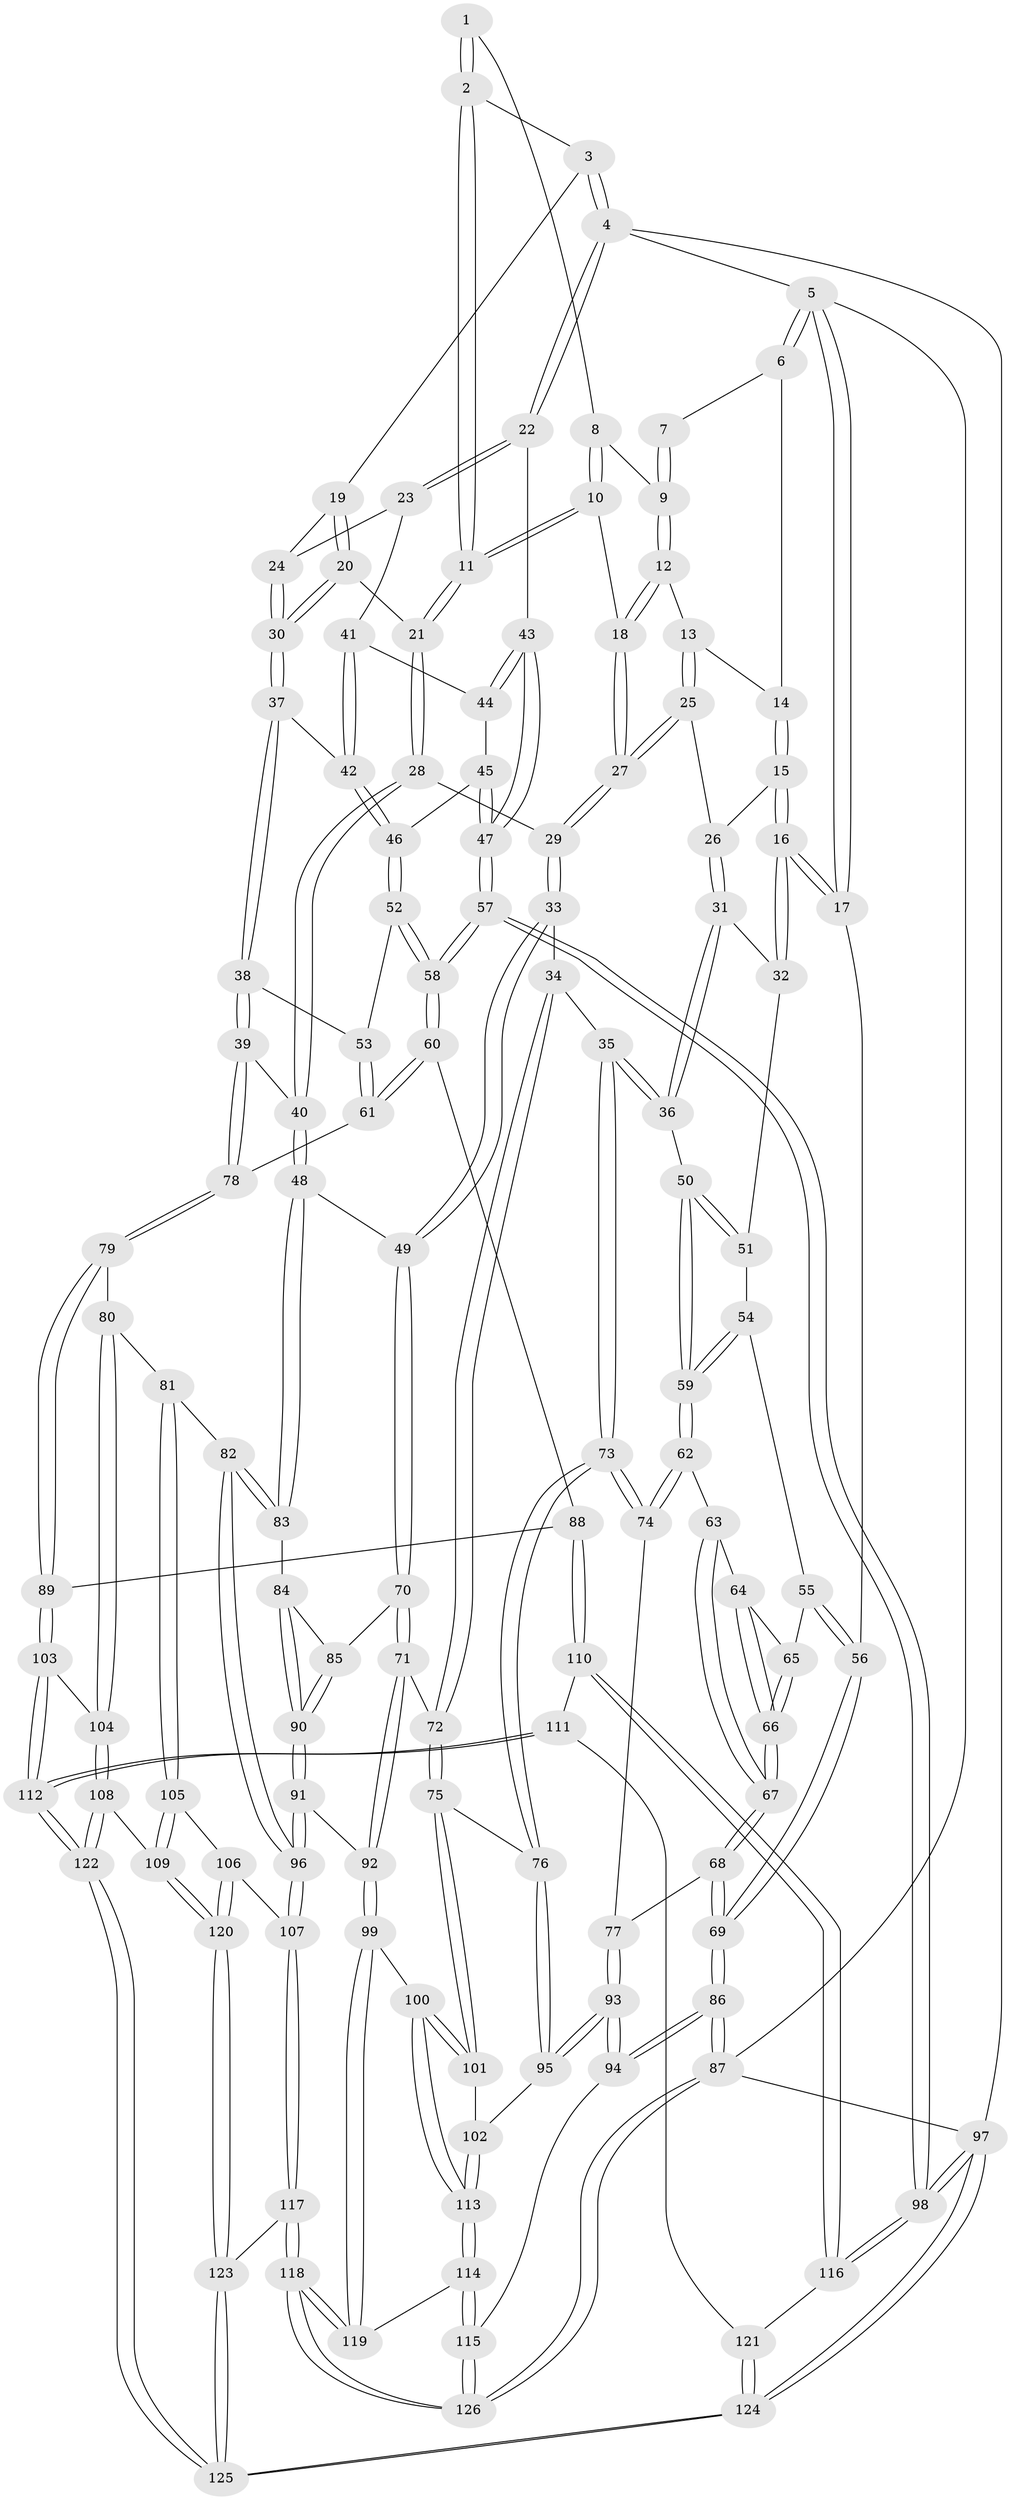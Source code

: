 // Generated by graph-tools (version 1.1) at 2025/17/03/09/25 04:17:06]
// undirected, 126 vertices, 312 edges
graph export_dot {
graph [start="1"]
  node [color=gray90,style=filled];
  1 [pos="+0.47848962879417223+0"];
  2 [pos="+0.715428013963842+0"];
  3 [pos="+1+0"];
  4 [pos="+1+0"];
  5 [pos="+0+0"];
  6 [pos="+0.21336742340056353+0"];
  7 [pos="+0.37716934865488805+0"];
  8 [pos="+0.5093089216934776+0.010565009494233439"];
  9 [pos="+0.42436648610289207+0.06625959543037435"];
  10 [pos="+0.5866973957735244+0.11551096044836881"];
  11 [pos="+0.6598851356982303+0.12065286456733658"];
  12 [pos="+0.424395780593749+0.07269711698729293"];
  13 [pos="+0.40380306364282936+0.08942673543753074"];
  14 [pos="+0.2485012499655018+0.038119946640396474"];
  15 [pos="+0.21654800684435144+0.18013249817411012"];
  16 [pos="+0+0.19512661260670777"];
  17 [pos="+0+0.16781674853966225"];
  18 [pos="+0.5388592148357256+0.12265613322544755"];
  19 [pos="+0.8844868338696011+0.08108927574190596"];
  20 [pos="+0.7441691116498598+0.19059611775832588"];
  21 [pos="+0.6787656167089142+0.1542931667286629"];
  22 [pos="+1+0.17450630035342388"];
  23 [pos="+1+0.216652795388323"];
  24 [pos="+0.9493710411275835+0.17759486258960316"];
  25 [pos="+0.34995873971822195+0.2176610152902101"];
  26 [pos="+0.24416430391143681+0.2036594048778892"];
  27 [pos="+0.4100499577938651+0.26688284073603136"];
  28 [pos="+0.5960954980453519+0.2681613530506132"];
  29 [pos="+0.42568102809538544+0.299360167952674"];
  30 [pos="+0.769007734090868+0.22425755586570106"];
  31 [pos="+0.2368692718283572+0.2608191406660907"];
  32 [pos="+0.11958390606047348+0.3604803722486001"];
  33 [pos="+0.4198934951687311+0.3870870255328769"];
  34 [pos="+0.2870090323760798+0.4327133972367788"];
  35 [pos="+0.2488005496154203+0.43144468953243365"];
  36 [pos="+0.24665211815688842+0.4308430467325373"];
  37 [pos="+0.801327754424145+0.3049517957139203"];
  38 [pos="+0.7293358110916781+0.445667900536664"];
  39 [pos="+0.722715034737218+0.45201290868315747"];
  40 [pos="+0.623106212439825+0.451996801288036"];
  41 [pos="+0.8994108910353112+0.31439298109233027"];
  42 [pos="+0.8719949840531719+0.3209885802256416"];
  43 [pos="+1+0.46534258181014865"];
  44 [pos="+0.908131954050326+0.3210659368046834"];
  45 [pos="+0.9762279796498705+0.38772716301972787"];
  46 [pos="+0.9131789187996339+0.4179241287507836"];
  47 [pos="+1+0.4857030308356227"];
  48 [pos="+0.5813242084590301+0.4730430549730728"];
  49 [pos="+0.49888761744862076+0.47141770750244655"];
  50 [pos="+0.23103017625298863+0.4350974213624182"];
  51 [pos="+0.13672309560610005+0.3819895276159382"];
  52 [pos="+0.9214778115603265+0.4597276011703522"];
  53 [pos="+0.8821322216368848+0.4741726683529555"];
  54 [pos="+0.06899727653257953+0.4610692401342345"];
  55 [pos="+0.05740665399903724+0.4675546444330166"];
  56 [pos="+0+0.3464276092509588"];
  57 [pos="+1+0.5951079560835498"];
  58 [pos="+1+0.5953312890254144"];
  59 [pos="+0.20721988935132044+0.4627681193154681"];
  60 [pos="+1+0.6249668616892537"];
  61 [pos="+0.86948144851688+0.5577768653738401"];
  62 [pos="+0.20064943581588046+0.4740927809153024"];
  63 [pos="+0.1613116646372968+0.495764271779825"];
  64 [pos="+0.12368148934289384+0.4941675114105897"];
  65 [pos="+0.06276593038694459+0.4790280984475345"];
  66 [pos="+0.07502048888960589+0.5432413441474859"];
  67 [pos="+0.0797883572262643+0.5823202650215413"];
  68 [pos="+0.07676362200406639+0.5974385662856817"];
  69 [pos="+0+0.5762304840686526"];
  70 [pos="+0.42778860066616214+0.6015422327779345"];
  71 [pos="+0.42661436712466544+0.6023496205746819"];
  72 [pos="+0.37715254577928814+0.6258153386324296"];
  73 [pos="+0.28116279440222663+0.6359590217452661"];
  74 [pos="+0.19126608147411428+0.5956626083786349"];
  75 [pos="+0.3623910371896337+0.6404017722580075"];
  76 [pos="+0.28615337889094133+0.6403663088595649"];
  77 [pos="+0.10195387084927038+0.624585034913097"];
  78 [pos="+0.7710378339273801+0.5841272619810278"];
  79 [pos="+0.7673909895436889+0.615165667159516"];
  80 [pos="+0.695615549056042+0.6836213987847751"];
  81 [pos="+0.6807164218025783+0.687192904296703"];
  82 [pos="+0.6737912976704773+0.6838420202716092"];
  83 [pos="+0.6133257137795776+0.6510090456234212"];
  84 [pos="+0.5736601305550771+0.6644592829078138"];
  85 [pos="+0.44931019613291373+0.6130132152191257"];
  86 [pos="+0+0.979422397887022"];
  87 [pos="+0+1"];
  88 [pos="+0.9279756117913276+0.6975487008741562"];
  89 [pos="+0.8952266584813601+0.7031450422820047"];
  90 [pos="+0.5291938516260707+0.7326964563618091"];
  91 [pos="+0.513928461890572+0.7674262504843943"];
  92 [pos="+0.5093804335154024+0.7668784847772209"];
  93 [pos="+0.10570231026658711+0.7272420086635367"];
  94 [pos="+0.07757833329668627+0.7658806830897804"];
  95 [pos="+0.2223586417979637+0.7269405060227351"];
  96 [pos="+0.5221248391077912+0.7761967989905241"];
  97 [pos="+1+1"];
  98 [pos="+1+0.8020099969487129"];
  99 [pos="+0.409307917979644+0.7785948175495702"];
  100 [pos="+0.38343472093094594+0.7493983231638793"];
  101 [pos="+0.3801983401975951+0.7382051147212702"];
  102 [pos="+0.23636035998011984+0.7544560962745063"];
  103 [pos="+0.8209117886980007+0.8011159802642679"];
  104 [pos="+0.7974994272534817+0.8008298796902212"];
  105 [pos="+0.6447633189195262+0.7846843960696581"];
  106 [pos="+0.6102986401219737+0.8070148808738483"];
  107 [pos="+0.550354574616462+0.8105931138163621"];
  108 [pos="+0.7522614370289152+0.8382813644064455"];
  109 [pos="+0.7202446986423937+0.8474939317143113"];
  110 [pos="+0.9392961319047711+0.8067218799728886"];
  111 [pos="+0.9277740370782978+0.8409348614862606"];
  112 [pos="+0.8564455156931161+0.8504680045553002"];
  113 [pos="+0.2590244248308543+0.8211887848529041"];
  114 [pos="+0.24627087677914955+0.8865424242777867"];
  115 [pos="+0.24116719449473303+0.9030904936138957"];
  116 [pos="+1+0.8234234063507002"];
  117 [pos="+0.4440192414078195+1"];
  118 [pos="+0.425365387434989+1"];
  119 [pos="+0.40815695125123147+0.790575277272558"];
  120 [pos="+0.659932939880013+0.9602312075332983"];
  121 [pos="+0.9555205600868969+0.8631298500916709"];
  122 [pos="+0.8563123120524359+1"];
  123 [pos="+0.6275750112888282+1"];
  124 [pos="+0.8801019739256607+1"];
  125 [pos="+0.8680402436816952+1"];
  126 [pos="+0.27910167455872986+1"];
  1 -- 2;
  1 -- 2;
  1 -- 8;
  2 -- 3;
  2 -- 11;
  2 -- 11;
  3 -- 4;
  3 -- 4;
  3 -- 19;
  4 -- 5;
  4 -- 22;
  4 -- 22;
  4 -- 97;
  5 -- 6;
  5 -- 6;
  5 -- 17;
  5 -- 17;
  5 -- 87;
  6 -- 7;
  6 -- 14;
  7 -- 9;
  7 -- 9;
  8 -- 9;
  8 -- 10;
  8 -- 10;
  9 -- 12;
  9 -- 12;
  10 -- 11;
  10 -- 11;
  10 -- 18;
  11 -- 21;
  11 -- 21;
  12 -- 13;
  12 -- 18;
  12 -- 18;
  13 -- 14;
  13 -- 25;
  13 -- 25;
  14 -- 15;
  14 -- 15;
  15 -- 16;
  15 -- 16;
  15 -- 26;
  16 -- 17;
  16 -- 17;
  16 -- 32;
  16 -- 32;
  17 -- 56;
  18 -- 27;
  18 -- 27;
  19 -- 20;
  19 -- 20;
  19 -- 24;
  20 -- 21;
  20 -- 30;
  20 -- 30;
  21 -- 28;
  21 -- 28;
  22 -- 23;
  22 -- 23;
  22 -- 43;
  23 -- 24;
  23 -- 41;
  24 -- 30;
  24 -- 30;
  25 -- 26;
  25 -- 27;
  25 -- 27;
  26 -- 31;
  26 -- 31;
  27 -- 29;
  27 -- 29;
  28 -- 29;
  28 -- 40;
  28 -- 40;
  29 -- 33;
  29 -- 33;
  30 -- 37;
  30 -- 37;
  31 -- 32;
  31 -- 36;
  31 -- 36;
  32 -- 51;
  33 -- 34;
  33 -- 49;
  33 -- 49;
  34 -- 35;
  34 -- 72;
  34 -- 72;
  35 -- 36;
  35 -- 36;
  35 -- 73;
  35 -- 73;
  36 -- 50;
  37 -- 38;
  37 -- 38;
  37 -- 42;
  38 -- 39;
  38 -- 39;
  38 -- 53;
  39 -- 40;
  39 -- 78;
  39 -- 78;
  40 -- 48;
  40 -- 48;
  41 -- 42;
  41 -- 42;
  41 -- 44;
  42 -- 46;
  42 -- 46;
  43 -- 44;
  43 -- 44;
  43 -- 47;
  43 -- 47;
  44 -- 45;
  45 -- 46;
  45 -- 47;
  45 -- 47;
  46 -- 52;
  46 -- 52;
  47 -- 57;
  47 -- 57;
  48 -- 49;
  48 -- 83;
  48 -- 83;
  49 -- 70;
  49 -- 70;
  50 -- 51;
  50 -- 51;
  50 -- 59;
  50 -- 59;
  51 -- 54;
  52 -- 53;
  52 -- 58;
  52 -- 58;
  53 -- 61;
  53 -- 61;
  54 -- 55;
  54 -- 59;
  54 -- 59;
  55 -- 56;
  55 -- 56;
  55 -- 65;
  56 -- 69;
  56 -- 69;
  57 -- 58;
  57 -- 58;
  57 -- 98;
  57 -- 98;
  58 -- 60;
  58 -- 60;
  59 -- 62;
  59 -- 62;
  60 -- 61;
  60 -- 61;
  60 -- 88;
  61 -- 78;
  62 -- 63;
  62 -- 74;
  62 -- 74;
  63 -- 64;
  63 -- 67;
  63 -- 67;
  64 -- 65;
  64 -- 66;
  64 -- 66;
  65 -- 66;
  65 -- 66;
  66 -- 67;
  66 -- 67;
  67 -- 68;
  67 -- 68;
  68 -- 69;
  68 -- 69;
  68 -- 77;
  69 -- 86;
  69 -- 86;
  70 -- 71;
  70 -- 71;
  70 -- 85;
  71 -- 72;
  71 -- 92;
  71 -- 92;
  72 -- 75;
  72 -- 75;
  73 -- 74;
  73 -- 74;
  73 -- 76;
  73 -- 76;
  74 -- 77;
  75 -- 76;
  75 -- 101;
  75 -- 101;
  76 -- 95;
  76 -- 95;
  77 -- 93;
  77 -- 93;
  78 -- 79;
  78 -- 79;
  79 -- 80;
  79 -- 89;
  79 -- 89;
  80 -- 81;
  80 -- 104;
  80 -- 104;
  81 -- 82;
  81 -- 105;
  81 -- 105;
  82 -- 83;
  82 -- 83;
  82 -- 96;
  82 -- 96;
  83 -- 84;
  84 -- 85;
  84 -- 90;
  84 -- 90;
  85 -- 90;
  85 -- 90;
  86 -- 87;
  86 -- 87;
  86 -- 94;
  86 -- 94;
  87 -- 126;
  87 -- 126;
  87 -- 97;
  88 -- 89;
  88 -- 110;
  88 -- 110;
  89 -- 103;
  89 -- 103;
  90 -- 91;
  90 -- 91;
  91 -- 92;
  91 -- 96;
  91 -- 96;
  92 -- 99;
  92 -- 99;
  93 -- 94;
  93 -- 94;
  93 -- 95;
  93 -- 95;
  94 -- 115;
  95 -- 102;
  96 -- 107;
  96 -- 107;
  97 -- 98;
  97 -- 98;
  97 -- 124;
  97 -- 124;
  98 -- 116;
  98 -- 116;
  99 -- 100;
  99 -- 119;
  99 -- 119;
  100 -- 101;
  100 -- 101;
  100 -- 113;
  100 -- 113;
  101 -- 102;
  102 -- 113;
  102 -- 113;
  103 -- 104;
  103 -- 112;
  103 -- 112;
  104 -- 108;
  104 -- 108;
  105 -- 106;
  105 -- 109;
  105 -- 109;
  106 -- 107;
  106 -- 120;
  106 -- 120;
  107 -- 117;
  107 -- 117;
  108 -- 109;
  108 -- 122;
  108 -- 122;
  109 -- 120;
  109 -- 120;
  110 -- 111;
  110 -- 116;
  110 -- 116;
  111 -- 112;
  111 -- 112;
  111 -- 121;
  112 -- 122;
  112 -- 122;
  113 -- 114;
  113 -- 114;
  114 -- 115;
  114 -- 115;
  114 -- 119;
  115 -- 126;
  115 -- 126;
  116 -- 121;
  117 -- 118;
  117 -- 118;
  117 -- 123;
  118 -- 119;
  118 -- 119;
  118 -- 126;
  118 -- 126;
  120 -- 123;
  120 -- 123;
  121 -- 124;
  121 -- 124;
  122 -- 125;
  122 -- 125;
  123 -- 125;
  123 -- 125;
  124 -- 125;
  124 -- 125;
}
